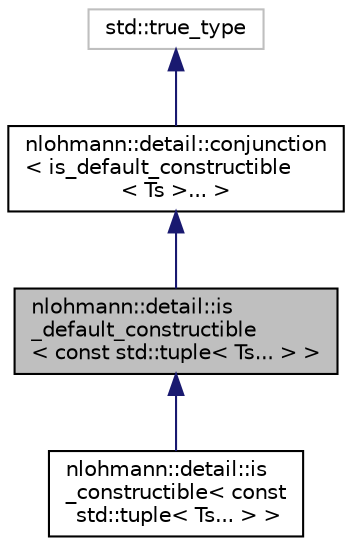 digraph "nlohmann::detail::is_default_constructible&lt; const std::tuple&lt; Ts... &gt; &gt;"
{
 // LATEX_PDF_SIZE
  edge [fontname="Helvetica",fontsize="10",labelfontname="Helvetica",labelfontsize="10"];
  node [fontname="Helvetica",fontsize="10",shape=record];
  Node1 [label="nlohmann::detail::is\l_default_constructible\l\< const std::tuple\< Ts... \> \>",height=0.2,width=0.4,color="black", fillcolor="grey75", style="filled", fontcolor="black",tooltip=" "];
  Node2 -> Node1 [dir="back",color="midnightblue",fontsize="10",style="solid",fontname="Helvetica"];
  Node2 [label="nlohmann::detail::conjunction\l\< is_default_constructible\l\< Ts \>... \>",height=0.2,width=0.4,color="black", fillcolor="white", style="filled",URL="$structnlohmann_1_1detail_1_1conjunction.html",tooltip=" "];
  Node3 -> Node2 [dir="back",color="midnightblue",fontsize="10",style="solid",fontname="Helvetica"];
  Node3 [label="std::true_type",height=0.2,width=0.4,color="grey75", fillcolor="white", style="filled",tooltip=" "];
  Node1 -> Node4 [dir="back",color="midnightblue",fontsize="10",style="solid",fontname="Helvetica"];
  Node4 [label="nlohmann::detail::is\l_constructible\< const\l std::tuple\< Ts... \> \>",height=0.2,width=0.4,color="black", fillcolor="white", style="filled",URL="$structnlohmann_1_1detail_1_1is__constructible_3_01const_01std_1_1tuple_3_01Ts_8_8_8_01_4_01_4.html",tooltip=" "];
}
